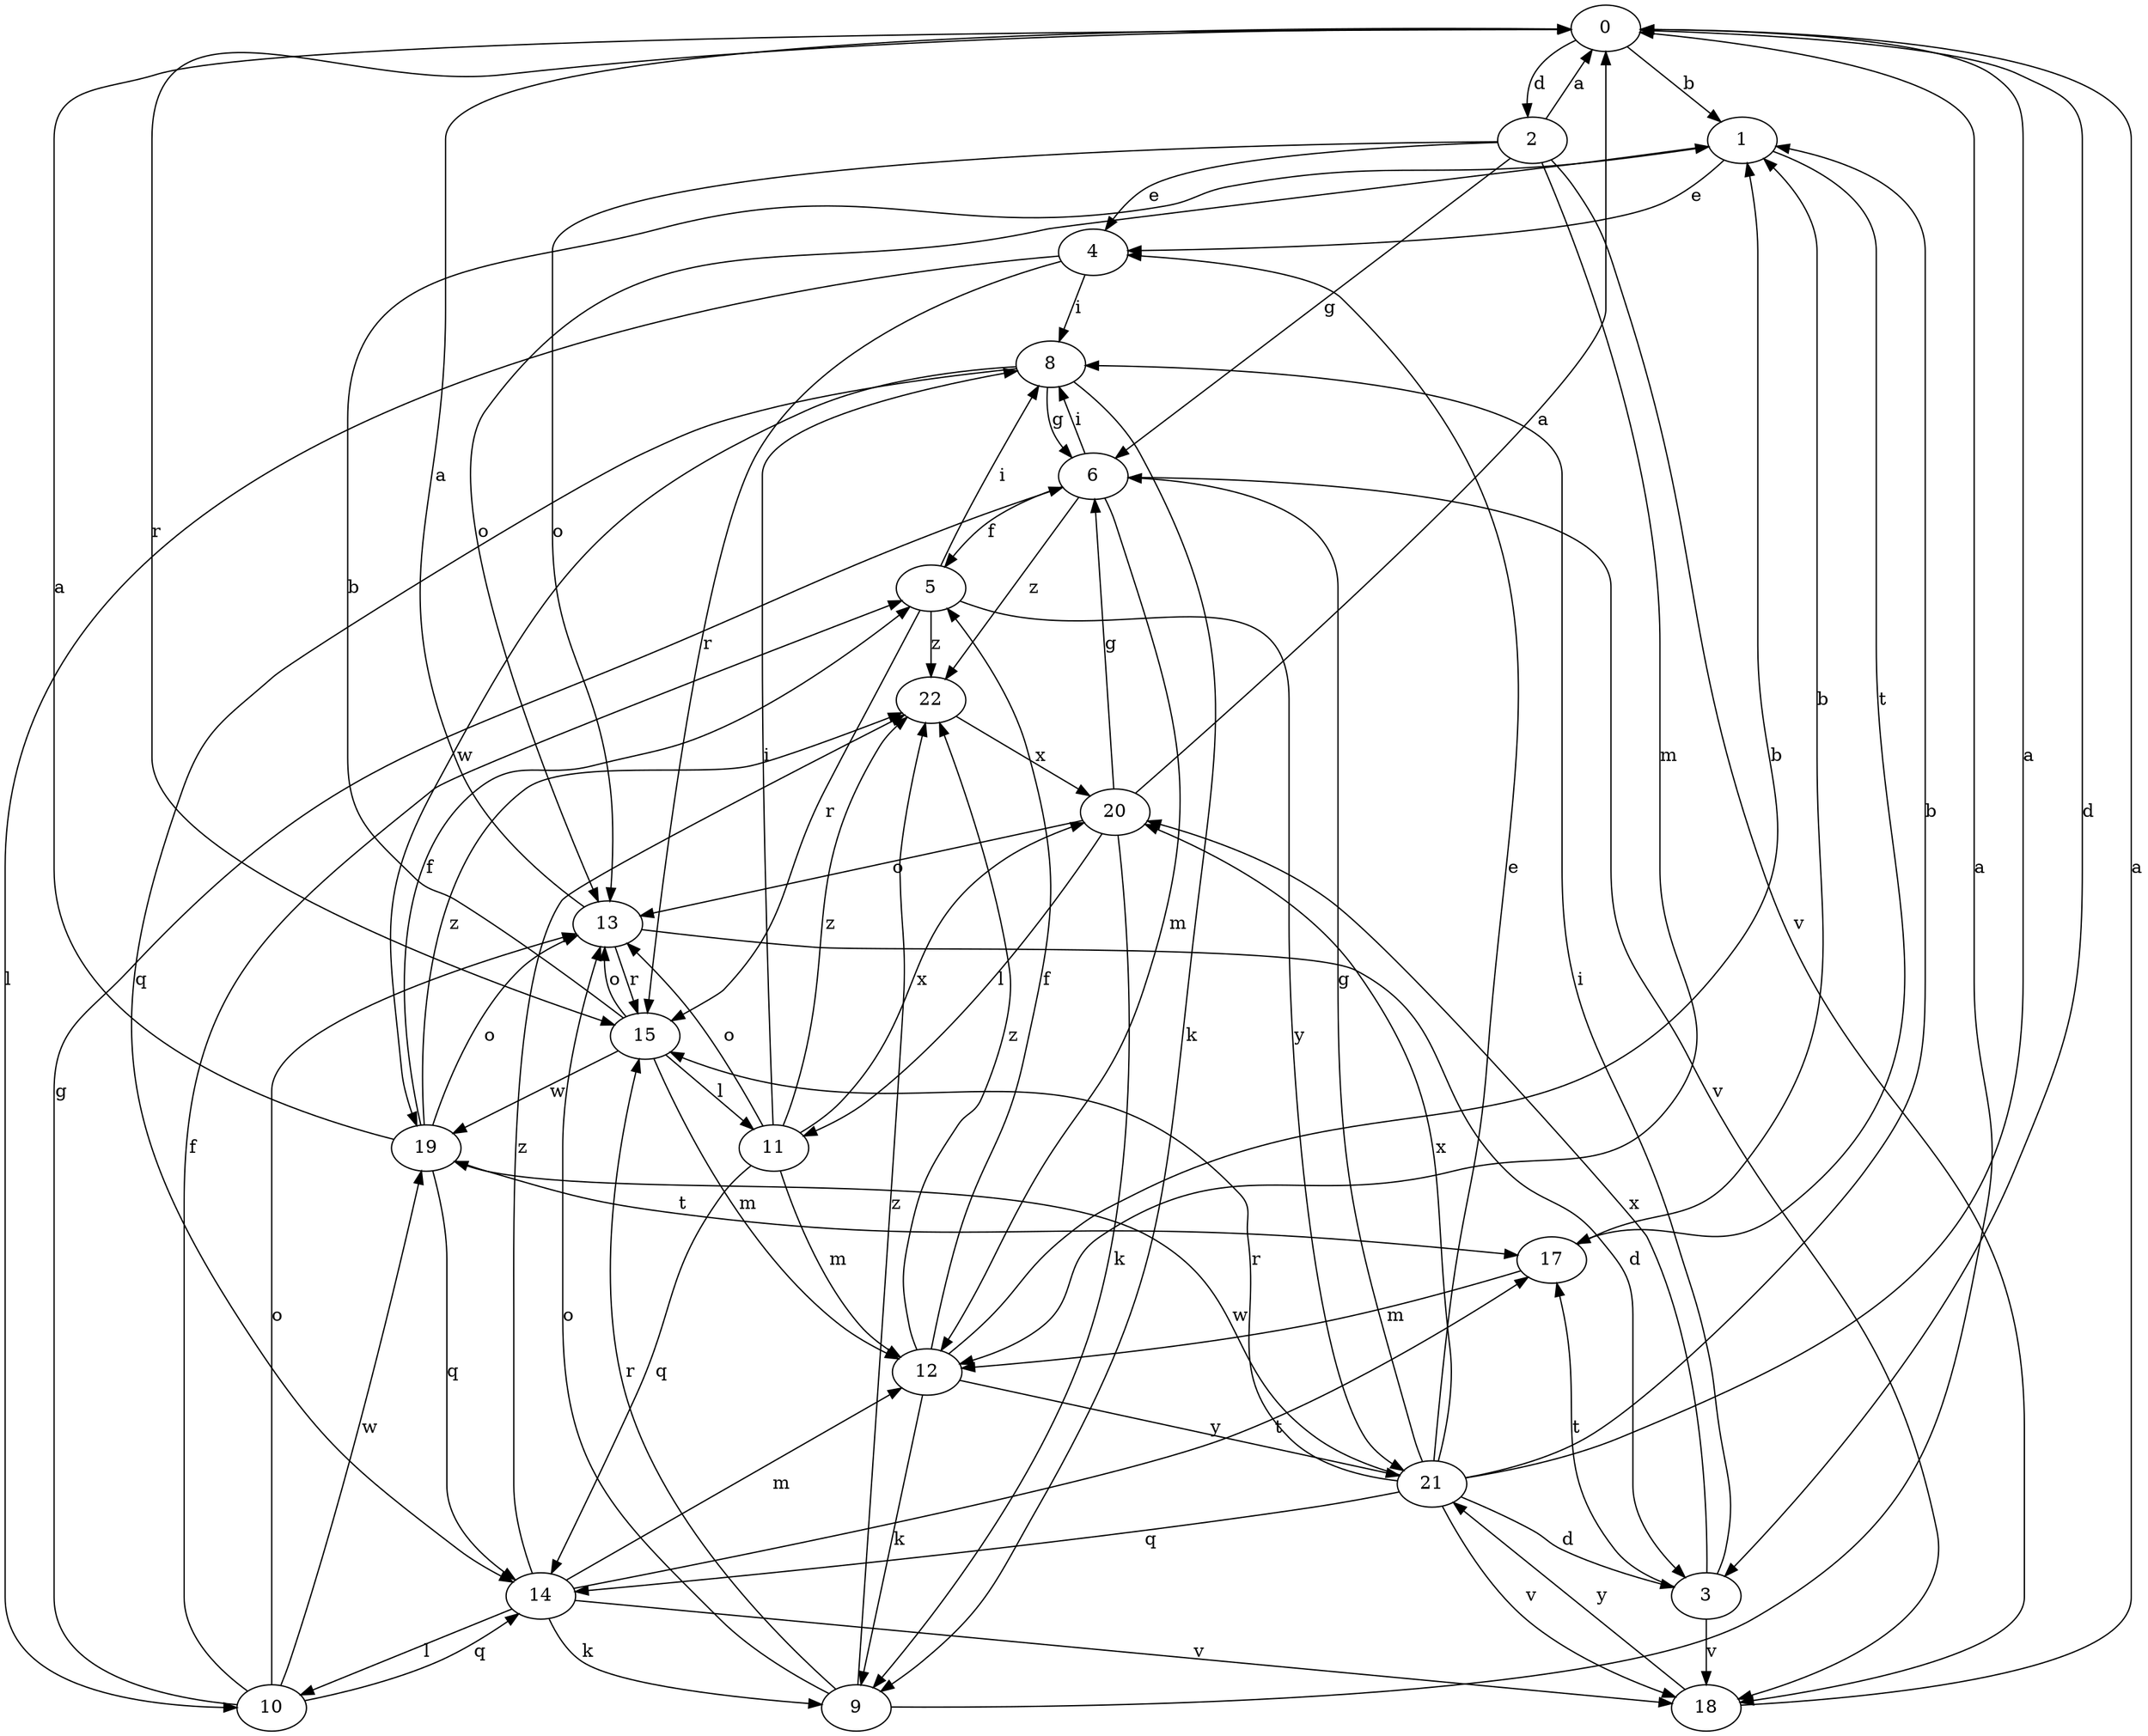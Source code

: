 strict digraph  {
0;
1;
2;
3;
4;
5;
6;
8;
9;
10;
11;
12;
13;
14;
15;
17;
18;
19;
20;
21;
22;
0 -> 1  [label=b];
0 -> 2  [label=d];
0 -> 3  [label=d];
0 -> 15  [label=r];
1 -> 4  [label=e];
1 -> 13  [label=o];
1 -> 17  [label=t];
2 -> 0  [label=a];
2 -> 4  [label=e];
2 -> 6  [label=g];
2 -> 12  [label=m];
2 -> 13  [label=o];
2 -> 18  [label=v];
3 -> 8  [label=i];
3 -> 17  [label=t];
3 -> 18  [label=v];
3 -> 20  [label=x];
4 -> 8  [label=i];
4 -> 10  [label=l];
4 -> 15  [label=r];
5 -> 8  [label=i];
5 -> 15  [label=r];
5 -> 21  [label=y];
5 -> 22  [label=z];
6 -> 5  [label=f];
6 -> 8  [label=i];
6 -> 12  [label=m];
6 -> 18  [label=v];
6 -> 22  [label=z];
8 -> 6  [label=g];
8 -> 9  [label=k];
8 -> 14  [label=q];
8 -> 19  [label=w];
9 -> 0  [label=a];
9 -> 13  [label=o];
9 -> 15  [label=r];
9 -> 22  [label=z];
10 -> 5  [label=f];
10 -> 6  [label=g];
10 -> 13  [label=o];
10 -> 14  [label=q];
10 -> 19  [label=w];
11 -> 8  [label=i];
11 -> 12  [label=m];
11 -> 13  [label=o];
11 -> 14  [label=q];
11 -> 20  [label=x];
11 -> 22  [label=z];
12 -> 1  [label=b];
12 -> 5  [label=f];
12 -> 9  [label=k];
12 -> 21  [label=y];
12 -> 22  [label=z];
13 -> 0  [label=a];
13 -> 3  [label=d];
13 -> 15  [label=r];
14 -> 9  [label=k];
14 -> 10  [label=l];
14 -> 12  [label=m];
14 -> 17  [label=t];
14 -> 18  [label=v];
14 -> 22  [label=z];
15 -> 1  [label=b];
15 -> 11  [label=l];
15 -> 12  [label=m];
15 -> 13  [label=o];
15 -> 19  [label=w];
17 -> 1  [label=b];
17 -> 12  [label=m];
18 -> 0  [label=a];
18 -> 21  [label=y];
19 -> 0  [label=a];
19 -> 5  [label=f];
19 -> 13  [label=o];
19 -> 14  [label=q];
19 -> 17  [label=t];
19 -> 22  [label=z];
20 -> 0  [label=a];
20 -> 6  [label=g];
20 -> 9  [label=k];
20 -> 11  [label=l];
20 -> 13  [label=o];
21 -> 0  [label=a];
21 -> 1  [label=b];
21 -> 3  [label=d];
21 -> 4  [label=e];
21 -> 6  [label=g];
21 -> 14  [label=q];
21 -> 15  [label=r];
21 -> 18  [label=v];
21 -> 19  [label=w];
21 -> 20  [label=x];
22 -> 20  [label=x];
}
